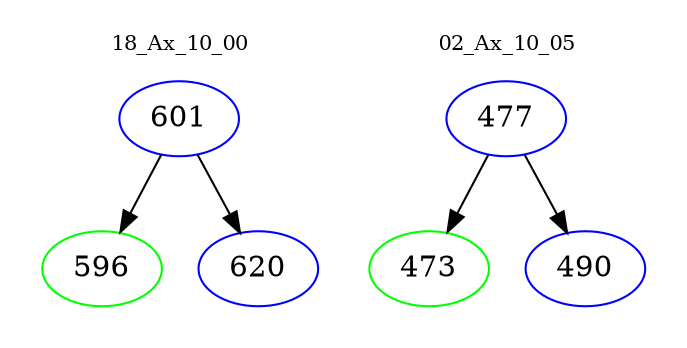 digraph{
subgraph cluster_0 {
color = white
label = "18_Ax_10_00";
fontsize=10;
T0_601 [label="601", color="blue"]
T0_601 -> T0_596 [color="black"]
T0_596 [label="596", color="green"]
T0_601 -> T0_620 [color="black"]
T0_620 [label="620", color="blue"]
}
subgraph cluster_1 {
color = white
label = "02_Ax_10_05";
fontsize=10;
T1_477 [label="477", color="blue"]
T1_477 -> T1_473 [color="black"]
T1_473 [label="473", color="green"]
T1_477 -> T1_490 [color="black"]
T1_490 [label="490", color="blue"]
}
}
